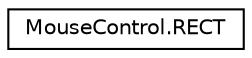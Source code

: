 digraph "Graphical Class Hierarchy"
{
  edge [fontname="Helvetica",fontsize="10",labelfontname="Helvetica",labelfontsize="10"];
  node [fontname="Helvetica",fontsize="10",shape=record];
  rankdir="LR";
  Node0 [label="MouseControl.RECT",height=0.2,width=0.4,color="black", fillcolor="white", style="filled",URL="$struct_mouse_control_1_1_r_e_c_t.html"];
}
